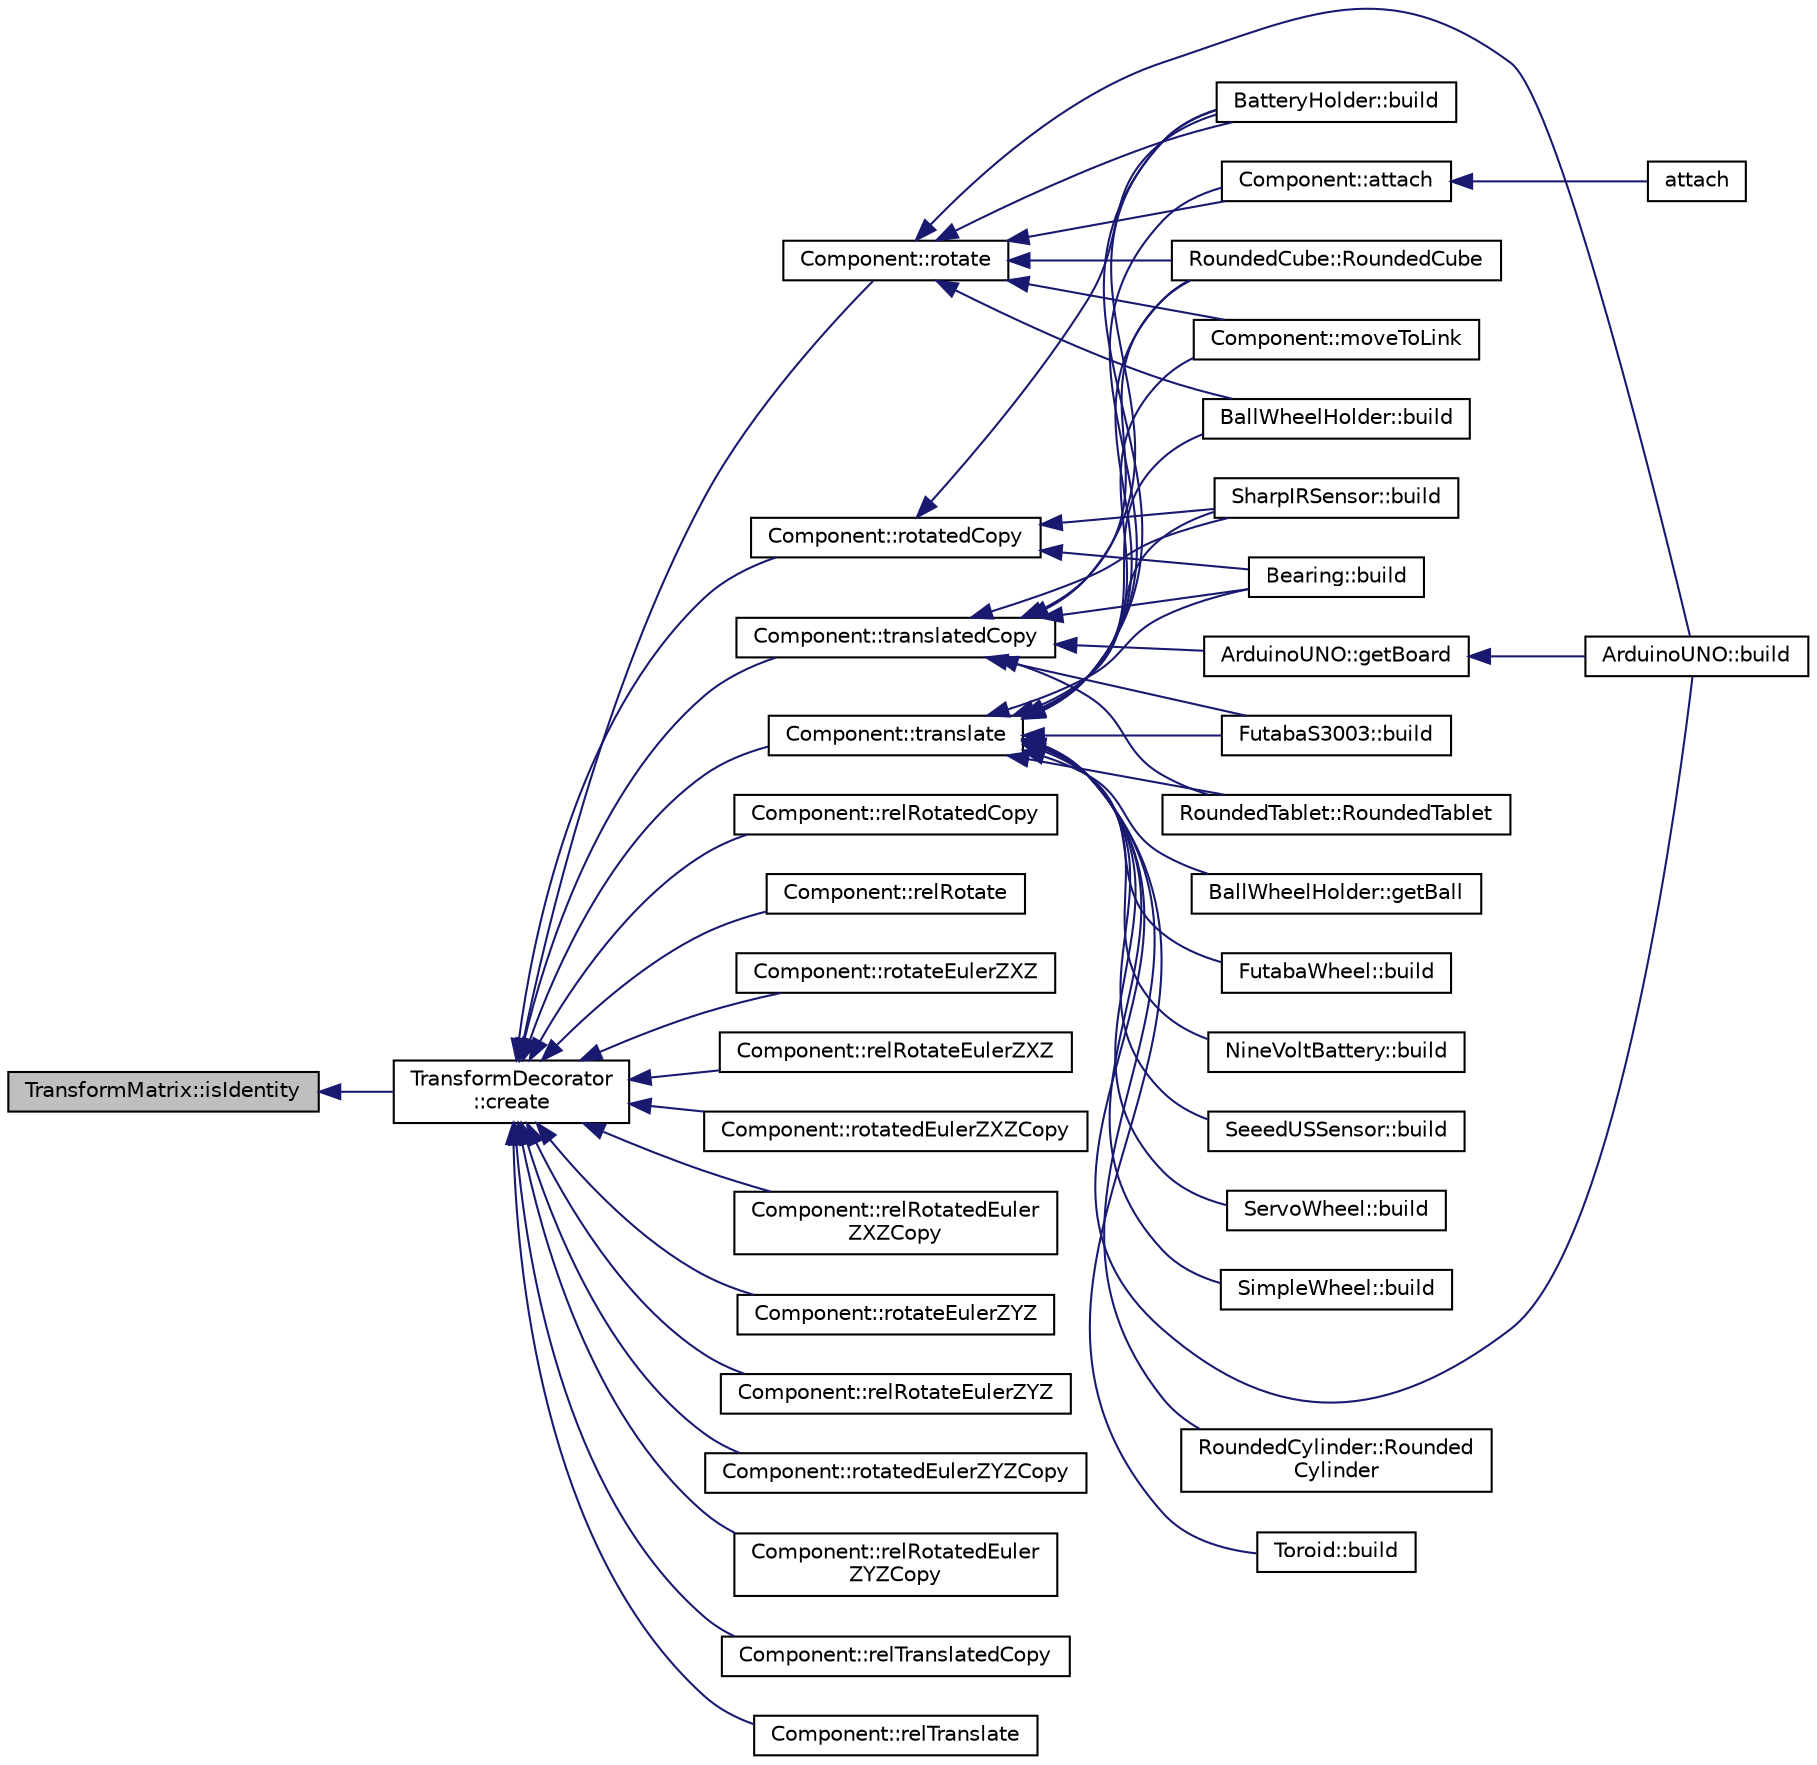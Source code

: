 digraph "TransformMatrix::isIdentity"
{
  edge [fontname="Helvetica",fontsize="10",labelfontname="Helvetica",labelfontsize="10"];
  node [fontname="Helvetica",fontsize="10",shape=record];
  rankdir="LR";
  Node1 [label="TransformMatrix::isIdentity",height=0.2,width=0.4,color="black", fillcolor="grey75", style="filled" fontcolor="black"];
  Node1 -> Node2 [dir="back",color="midnightblue",fontsize="10",style="solid",fontname="Helvetica"];
  Node2 [label="TransformDecorator\l::create",height=0.2,width=0.4,color="black", fillcolor="white", style="filled",URL="$classTransformDecorator.html#a0aa4971660b91bebb8ad53e682b00bd1",tooltip="Default factory method."];
  Node2 -> Node3 [dir="back",color="midnightblue",fontsize="10",style="solid",fontname="Helvetica"];
  Node3 [label="Component::rotatedCopy",height=0.2,width=0.4,color="black", fillcolor="white", style="filled",URL="$classComponent.html#ad428061d4b1fbb0095b70cba6d8a5fd4",tooltip="Rotate the component."];
  Node3 -> Node4 [dir="back",color="midnightblue",fontsize="10",style="solid",fontname="Helvetica"];
  Node4 [label="BatteryHolder::build",height=0.2,width=0.4,color="black", fillcolor="white", style="filled",URL="$classBatteryHolder.html#a31b5756aae7816ef88986302ec12303c",tooltip="Build the piece."];
  Node3 -> Node5 [dir="back",color="midnightblue",fontsize="10",style="solid",fontname="Helvetica"];
  Node5 [label="Bearing::build",height=0.2,width=0.4,color="black", fillcolor="white", style="filled",URL="$classBearing.html#acf031144883f9a2eb8db860d3391547e",tooltip="Build the piece."];
  Node3 -> Node6 [dir="back",color="midnightblue",fontsize="10",style="solid",fontname="Helvetica"];
  Node6 [label="SharpIRSensor::build",height=0.2,width=0.4,color="black", fillcolor="white", style="filled",URL="$classSharpIRSensor.html#a9358ae89493f89e94ecf763fa4f2f542",tooltip="Build the piece."];
  Node2 -> Node7 [dir="back",color="midnightblue",fontsize="10",style="solid",fontname="Helvetica"];
  Node7 [label="Component::relRotatedCopy",height=0.2,width=0.4,color="black", fillcolor="white", style="filled",URL="$classComponent.html#acaf3d36cfecfce9ac15e803f5d5d66d6",tooltip="Rotate the component around its local reference system."];
  Node2 -> Node8 [dir="back",color="midnightblue",fontsize="10",style="solid",fontname="Helvetica"];
  Node8 [label="Component::rotate",height=0.2,width=0.4,color="black", fillcolor="white", style="filled",URL="$classComponent.html#a5d02f92e62bd7a142dcc9c0dae0c908d",tooltip="Rotate the component."];
  Node8 -> Node9 [dir="back",color="midnightblue",fontsize="10",style="solid",fontname="Helvetica"];
  Node9 [label="RoundedCube::RoundedCube",height=0.2,width=0.4,color="black", fillcolor="white", style="filled",URL="$classRoundedCube.html#ad0ba2fd7d94c9b93a559bb36ab5787bf",tooltip="Constructor."];
  Node8 -> Node10 [dir="back",color="midnightblue",fontsize="10",style="solid",fontname="Helvetica"];
  Node10 [label="Component::moveToLink",height=0.2,width=0.4,color="black", fillcolor="white", style="filled",URL="$classComponent.html#a90358faa491581771a2677e8cdc00bfd",tooltip="Move To Link Function This method rotates and translates the component in order to place it at a link..."];
  Node8 -> Node11 [dir="back",color="midnightblue",fontsize="10",style="solid",fontname="Helvetica"];
  Node11 [label="Component::attach",height=0.2,width=0.4,color="black", fillcolor="white", style="filled",URL="$classComponent.html#a229e816c0585cc4452b0200e0e842d1c",tooltip="Attaches two components This method attaches attachment component to the componet, making the links fit together."];
  Node11 -> Node12 [dir="back",color="midnightblue",fontsize="10",style="solid",fontname="Helvetica"];
  Node12 [label="attach",height=0.2,width=0.4,color="black", fillcolor="white", style="filled",URL="$globalfunctions_8h.html#a09e34955be2ae478ecf8ee52ce4cc741",tooltip="Attaches two components This method attaches attachment component to base componet, making the links fit together."];
  Node8 -> Node13 [dir="back",color="midnightblue",fontsize="10",style="solid",fontname="Helvetica"];
  Node13 [label="ArduinoUNO::build",height=0.2,width=0.4,color="black", fillcolor="white", style="filled",URL="$classArduinoUNO.html#a3f36db05b8094951b6a0372fae99e390",tooltip="Build the piece."];
  Node8 -> Node14 [dir="back",color="midnightblue",fontsize="10",style="solid",fontname="Helvetica"];
  Node14 [label="BallWheelHolder::build",height=0.2,width=0.4,color="black", fillcolor="white", style="filled",URL="$classBallWheelHolder.html#a5fdc4b7a1f329bf9e136abb14ce79066",tooltip="Build the piece."];
  Node8 -> Node4 [dir="back",color="midnightblue",fontsize="10",style="solid",fontname="Helvetica"];
  Node2 -> Node15 [dir="back",color="midnightblue",fontsize="10",style="solid",fontname="Helvetica"];
  Node15 [label="Component::relRotate",height=0.2,width=0.4,color="black", fillcolor="white", style="filled",URL="$classComponent.html#a2c3e5cf2bc1680e69b3268e7063cd1d8",tooltip="Rotate the component around its local reference system."];
  Node2 -> Node16 [dir="back",color="midnightblue",fontsize="10",style="solid",fontname="Helvetica"];
  Node16 [label="Component::rotateEulerZXZ",height=0.2,width=0.4,color="black", fillcolor="white", style="filled",URL="$classComponent.html#a65626ffdf954959a05120a15daf04219",tooltip="Rotate the component with Euler Angles ZX&#39;Z&#39;&#39;."];
  Node2 -> Node17 [dir="back",color="midnightblue",fontsize="10",style="solid",fontname="Helvetica"];
  Node17 [label="Component::relRotateEulerZXZ",height=0.2,width=0.4,color="black", fillcolor="white", style="filled",URL="$classComponent.html#a29263e0bb90f81f656e96f2d32c7779a",tooltip="Rotate the component with Euler Angles ZX&#39;Z&#39;&#39; around its local reference system."];
  Node2 -> Node18 [dir="back",color="midnightblue",fontsize="10",style="solid",fontname="Helvetica"];
  Node18 [label="Component::rotatedEulerZXZCopy",height=0.2,width=0.4,color="black", fillcolor="white", style="filled",URL="$classComponent.html#ab274194213390b91a710465d7c7c12ea",tooltip="Rotate a copy of the component with Euler Angles ZX&#39;Z&#39;&#39;."];
  Node2 -> Node19 [dir="back",color="midnightblue",fontsize="10",style="solid",fontname="Helvetica"];
  Node19 [label="Component::relRotatedEuler\lZXZCopy",height=0.2,width=0.4,color="black", fillcolor="white", style="filled",URL="$classComponent.html#a25028782df9545cded87db34bfd597e6",tooltip="Rotate a copy of the component with Euler Angles ZX&#39;Z&#39;&#39; around its local reference system..."];
  Node2 -> Node20 [dir="back",color="midnightblue",fontsize="10",style="solid",fontname="Helvetica"];
  Node20 [label="Component::rotateEulerZYZ",height=0.2,width=0.4,color="black", fillcolor="white", style="filled",URL="$classComponent.html#a495eab23b140a50437e90f84500803eb",tooltip="Rotate the component with Euler Angles ZY&#39;Z&#39;&#39;."];
  Node2 -> Node21 [dir="back",color="midnightblue",fontsize="10",style="solid",fontname="Helvetica"];
  Node21 [label="Component::relRotateEulerZYZ",height=0.2,width=0.4,color="black", fillcolor="white", style="filled",URL="$classComponent.html#a04731b2276edc482d179889f9ac83a5a",tooltip="Rotate the component with Euler Angles ZY&#39;Z&#39;&#39; around its local reference system."];
  Node2 -> Node22 [dir="back",color="midnightblue",fontsize="10",style="solid",fontname="Helvetica"];
  Node22 [label="Component::rotatedEulerZYZCopy",height=0.2,width=0.4,color="black", fillcolor="white", style="filled",URL="$classComponent.html#a0ec11e37ac626ea7ea2ce8019a828a16",tooltip="Rotate a copy of the component with Euler Angles ZX&#39;Z&#39;&#39;."];
  Node2 -> Node23 [dir="back",color="midnightblue",fontsize="10",style="solid",fontname="Helvetica"];
  Node23 [label="Component::relRotatedEuler\lZYZCopy",height=0.2,width=0.4,color="black", fillcolor="white", style="filled",URL="$classComponent.html#aae9aac84bce74a68c307c10cd2fd060e",tooltip="Rotate a copy of the component with Euler Angles ZX&#39;Z&#39;&#39; around its local reference system..."];
  Node2 -> Node24 [dir="back",color="midnightblue",fontsize="10",style="solid",fontname="Helvetica"];
  Node24 [label="Component::translatedCopy",height=0.2,width=0.4,color="black", fillcolor="white", style="filled",URL="$classComponent.html#a871a9cc554e6c5bfa195215fa011e416",tooltip="Translate the component."];
  Node24 -> Node9 [dir="back",color="midnightblue",fontsize="10",style="solid",fontname="Helvetica"];
  Node24 -> Node25 [dir="back",color="midnightblue",fontsize="10",style="solid",fontname="Helvetica"];
  Node25 [label="RoundedTablet::RoundedTablet",height=0.2,width=0.4,color="black", fillcolor="white", style="filled",URL="$classRoundedTablet.html#acb7bd8292117dbfba2b14e928a5f1d1e",tooltip="Constructor."];
  Node24 -> Node26 [dir="back",color="midnightblue",fontsize="10",style="solid",fontname="Helvetica"];
  Node26 [label="ArduinoUNO::getBoard",height=0.2,width=0.4,color="black", fillcolor="white", style="filled",URL="$classArduinoUNO.html#a2765f8e142d0668f66270d15dfb30296",tooltip="returns a component only with the board"];
  Node26 -> Node13 [dir="back",color="midnightblue",fontsize="10",style="solid",fontname="Helvetica"];
  Node24 -> Node4 [dir="back",color="midnightblue",fontsize="10",style="solid",fontname="Helvetica"];
  Node24 -> Node5 [dir="back",color="midnightblue",fontsize="10",style="solid",fontname="Helvetica"];
  Node24 -> Node27 [dir="back",color="midnightblue",fontsize="10",style="solid",fontname="Helvetica"];
  Node27 [label="FutabaS3003::build",height=0.2,width=0.4,color="black", fillcolor="white", style="filled",URL="$classFutabaS3003.html#a780e4ad25476f3d7962675c1b5e4fb03",tooltip="Build the piece."];
  Node24 -> Node6 [dir="back",color="midnightblue",fontsize="10",style="solid",fontname="Helvetica"];
  Node2 -> Node28 [dir="back",color="midnightblue",fontsize="10",style="solid",fontname="Helvetica"];
  Node28 [label="Component::relTranslatedCopy",height=0.2,width=0.4,color="black", fillcolor="white", style="filled",URL="$classComponent.html#a81714ef743a86f37f571a1f40af66770",tooltip="Translate the component wrt. to its local reference system."];
  Node2 -> Node29 [dir="back",color="midnightblue",fontsize="10",style="solid",fontname="Helvetica"];
  Node29 [label="Component::translate",height=0.2,width=0.4,color="black", fillcolor="white", style="filled",URL="$classComponent.html#a0df678527e9d0d65a749bbc5883a71af",tooltip="Translate the component."];
  Node29 -> Node9 [dir="back",color="midnightblue",fontsize="10",style="solid",fontname="Helvetica"];
  Node29 -> Node30 [dir="back",color="midnightblue",fontsize="10",style="solid",fontname="Helvetica"];
  Node30 [label="RoundedCylinder::Rounded\lCylinder",height=0.2,width=0.4,color="black", fillcolor="white", style="filled",URL="$classRoundedCylinder.html#a71de022375f47005a38034c037d6dd2f",tooltip="Static factory method."];
  Node29 -> Node25 [dir="back",color="midnightblue",fontsize="10",style="solid",fontname="Helvetica"];
  Node29 -> Node31 [dir="back",color="midnightblue",fontsize="10",style="solid",fontname="Helvetica"];
  Node31 [label="Toroid::build",height=0.2,width=0.4,color="black", fillcolor="white", style="filled",URL="$classToroid.html#a1f536ca45b977d2b16caddcfac37e8f2",tooltip="Build the piece."];
  Node29 -> Node10 [dir="back",color="midnightblue",fontsize="10",style="solid",fontname="Helvetica"];
  Node29 -> Node11 [dir="back",color="midnightblue",fontsize="10",style="solid",fontname="Helvetica"];
  Node29 -> Node13 [dir="back",color="midnightblue",fontsize="10",style="solid",fontname="Helvetica"];
  Node29 -> Node14 [dir="back",color="midnightblue",fontsize="10",style="solid",fontname="Helvetica"];
  Node29 -> Node32 [dir="back",color="midnightblue",fontsize="10",style="solid",fontname="Helvetica"];
  Node32 [label="BallWheelHolder::getBall",height=0.2,width=0.4,color="black", fillcolor="white", style="filled",URL="$classBallWheelHolder.html#aa345c2a64731ffd98a8562c452b9115b"];
  Node29 -> Node4 [dir="back",color="midnightblue",fontsize="10",style="solid",fontname="Helvetica"];
  Node29 -> Node5 [dir="back",color="midnightblue",fontsize="10",style="solid",fontname="Helvetica"];
  Node29 -> Node27 [dir="back",color="midnightblue",fontsize="10",style="solid",fontname="Helvetica"];
  Node29 -> Node33 [dir="back",color="midnightblue",fontsize="10",style="solid",fontname="Helvetica"];
  Node33 [label="FutabaWheel::build",height=0.2,width=0.4,color="black", fillcolor="white", style="filled",URL="$classFutabaWheel.html#a6dc7222f040225cbea58a7f52ab51bc1",tooltip="Build the piece."];
  Node29 -> Node34 [dir="back",color="midnightblue",fontsize="10",style="solid",fontname="Helvetica"];
  Node34 [label="NineVoltBattery::build",height=0.2,width=0.4,color="black", fillcolor="white", style="filled",URL="$classNineVoltBattery.html#a47fdf8ed2d4de128b9acae2ced2cb9ef",tooltip="Build the piece."];
  Node29 -> Node35 [dir="back",color="midnightblue",fontsize="10",style="solid",fontname="Helvetica"];
  Node35 [label="SeeedUSSensor::build",height=0.2,width=0.4,color="black", fillcolor="white", style="filled",URL="$classSeeedUSSensor.html#a2a01659a5ec32083d7681150a7270a2f",tooltip="Build the piece."];
  Node29 -> Node36 [dir="back",color="midnightblue",fontsize="10",style="solid",fontname="Helvetica"];
  Node36 [label="ServoWheel::build",height=0.2,width=0.4,color="black", fillcolor="white", style="filled",URL="$classServoWheel.html#a1c938e0a0aeac4b0cb9f31081cdbcc62",tooltip="Build the piece."];
  Node29 -> Node6 [dir="back",color="midnightblue",fontsize="10",style="solid",fontname="Helvetica"];
  Node29 -> Node37 [dir="back",color="midnightblue",fontsize="10",style="solid",fontname="Helvetica"];
  Node37 [label="SimpleWheel::build",height=0.2,width=0.4,color="black", fillcolor="white", style="filled",URL="$classSimpleWheel.html#a33754ed6566c483e50a13e3ab9ea1052",tooltip="Build the piece."];
  Node2 -> Node38 [dir="back",color="midnightblue",fontsize="10",style="solid",fontname="Helvetica"];
  Node38 [label="Component::relTranslate",height=0.2,width=0.4,color="black", fillcolor="white", style="filled",URL="$classComponent.html#a9c77e890ea15db01c38273975f9a56ad",tooltip="Translate the component wrt. to its local reference system."];
}
